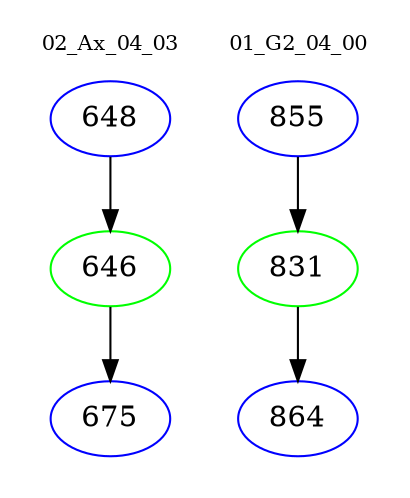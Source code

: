 digraph{
subgraph cluster_0 {
color = white
label = "02_Ax_04_03";
fontsize=10;
T0_648 [label="648", color="blue"]
T0_648 -> T0_646 [color="black"]
T0_646 [label="646", color="green"]
T0_646 -> T0_675 [color="black"]
T0_675 [label="675", color="blue"]
}
subgraph cluster_1 {
color = white
label = "01_G2_04_00";
fontsize=10;
T1_855 [label="855", color="blue"]
T1_855 -> T1_831 [color="black"]
T1_831 [label="831", color="green"]
T1_831 -> T1_864 [color="black"]
T1_864 [label="864", color="blue"]
}
}
